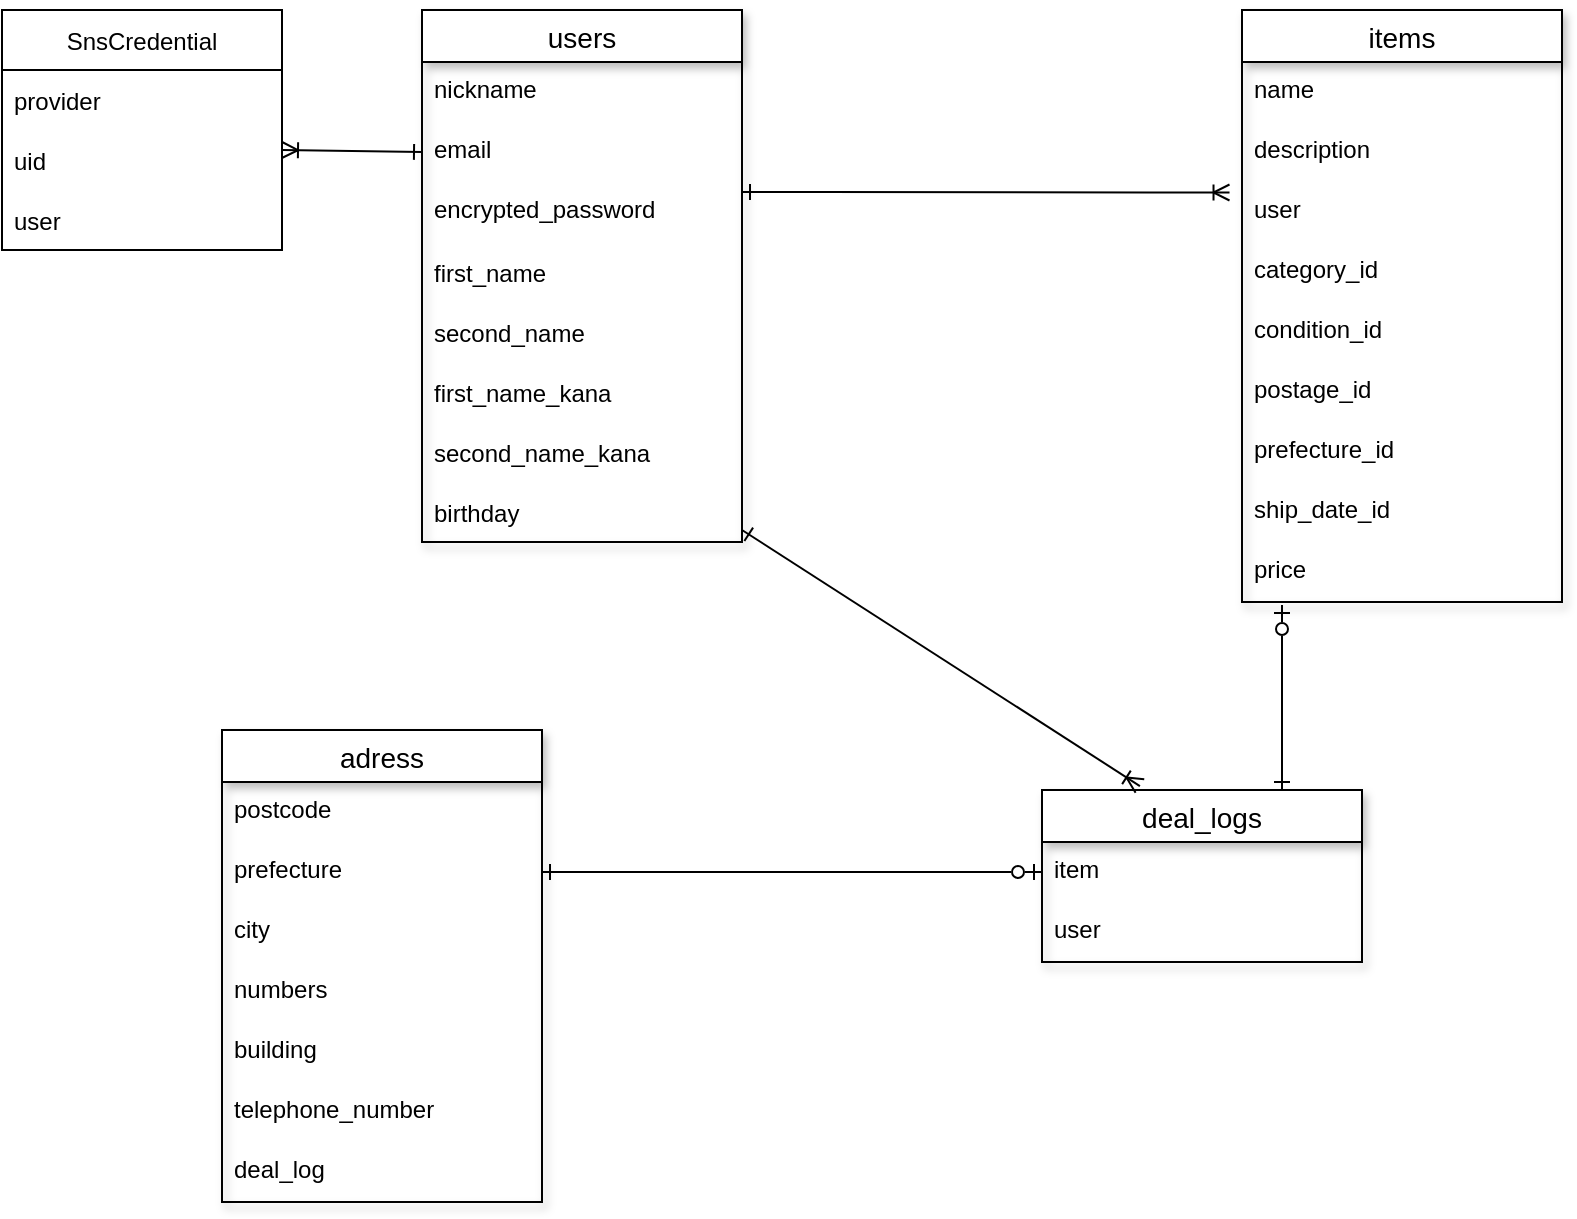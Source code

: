 <mxfile>
    <diagram id="KFD2RZElx-ygSJPdWhXE" name="ページ1">
        <mxGraphModel dx="512" dy="555" grid="1" gridSize="10" guides="1" tooltips="1" connect="1" arrows="1" fold="1" page="1" pageScale="1" pageWidth="827" pageHeight="1169" math="0" shadow="0">
            <root>
                <mxCell id="0"/>
                <mxCell id="1" parent="0"/>
                <mxCell id="4" value="users" style="swimlane;fontStyle=0;childLayout=stackLayout;horizontal=1;startSize=26;horizontalStack=0;resizeParent=1;resizeParentMax=0;resizeLast=0;collapsible=1;marginBottom=0;align=center;fontSize=14;shadow=1;" parent="1" vertex="1">
                    <mxGeometry x="230" y="40" width="160" height="266" as="geometry">
                        <mxRectangle x="40" y="40" width="70" height="26" as="alternateBounds"/>
                    </mxGeometry>
                </mxCell>
                <mxCell id="5" value="nickname" style="text;strokeColor=none;fillColor=none;spacingLeft=4;spacingRight=4;overflow=hidden;rotatable=0;points=[[0,0.5],[1,0.5]];portConstraint=eastwest;fontSize=12;" parent="4" vertex="1">
                    <mxGeometry y="26" width="160" height="30" as="geometry"/>
                </mxCell>
                <mxCell id="6" value="email" style="text;strokeColor=none;fillColor=none;spacingLeft=4;spacingRight=4;overflow=hidden;rotatable=0;points=[[0,0.5],[1,0.5]];portConstraint=eastwest;fontSize=12;" parent="4" vertex="1">
                    <mxGeometry y="56" width="160" height="30" as="geometry"/>
                </mxCell>
                <mxCell id="7" value="encrypted_password" style="text;strokeColor=none;fillColor=none;spacingLeft=4;spacingRight=4;overflow=hidden;rotatable=0;points=[[0,0.5],[1,0.5]];portConstraint=eastwest;fontSize=12;rounded=0;" parent="4" vertex="1">
                    <mxGeometry y="86" width="160" height="30" as="geometry"/>
                </mxCell>
                <mxCell id="18" value="first_name" style="text;strokeColor=none;fillColor=none;spacingLeft=4;spacingRight=4;overflow=hidden;rotatable=0;points=[[0,0.5],[1,0.5]];portConstraint=eastwest;fontSize=12;rounded=0;verticalAlign=middle;" parent="4" vertex="1">
                    <mxGeometry y="116" width="160" height="30" as="geometry"/>
                </mxCell>
                <mxCell id="19" value="second_name" style="text;strokeColor=none;fillColor=none;spacingLeft=4;spacingRight=4;overflow=hidden;rotatable=0;points=[[0,0.5],[1,0.5]];portConstraint=eastwest;fontSize=12;rounded=0;verticalAlign=middle;" parent="4" vertex="1">
                    <mxGeometry y="146" width="160" height="30" as="geometry"/>
                </mxCell>
                <mxCell id="22" value="first_name_kana" style="text;strokeColor=none;fillColor=none;spacingLeft=4;spacingRight=4;overflow=hidden;rotatable=0;points=[[0,0.5],[1,0.5]];portConstraint=eastwest;fontSize=12;rounded=0;verticalAlign=middle;" parent="4" vertex="1">
                    <mxGeometry y="176" width="160" height="30" as="geometry"/>
                </mxCell>
                <mxCell id="21" value="second_name_kana" style="text;strokeColor=none;fillColor=none;spacingLeft=4;spacingRight=4;overflow=hidden;rotatable=0;points=[[0,0.5],[1,0.5]];portConstraint=eastwest;fontSize=12;rounded=0;verticalAlign=middle;" parent="4" vertex="1">
                    <mxGeometry y="206" width="160" height="30" as="geometry"/>
                </mxCell>
                <mxCell id="20" value="birthday" style="text;strokeColor=none;fillColor=none;spacingLeft=4;spacingRight=4;overflow=hidden;rotatable=0;points=[[0,0.5],[1,0.5]];portConstraint=eastwest;fontSize=12;rounded=0;verticalAlign=middle;" parent="4" vertex="1">
                    <mxGeometry y="236" width="160" height="30" as="geometry"/>
                </mxCell>
                <mxCell id="65" style="edgeStyle=none;html=1;entryX=0.75;entryY=0;entryDx=0;entryDy=0;startArrow=ERzeroToOne;startFill=0;endArrow=ERone;endFill=0;entryPerimeter=0;exitX=0.125;exitY=1.05;exitDx=0;exitDy=0;exitPerimeter=0;" parent="1" source="27" target="34" edge="1">
                    <mxGeometry relative="1" as="geometry">
                        <mxPoint x="660" y="330" as="sourcePoint"/>
                    </mxGeometry>
                </mxCell>
                <mxCell id="23" value="items" style="swimlane;fontStyle=0;childLayout=stackLayout;horizontal=1;startSize=26;horizontalStack=0;resizeParent=1;resizeParentMax=0;resizeLast=0;collapsible=1;marginBottom=0;align=center;fontSize=14;rounded=0;shadow=1;html=0;" parent="1" vertex="1">
                    <mxGeometry x="640" y="40" width="160" height="296" as="geometry"/>
                </mxCell>
                <mxCell id="24" value="name" style="text;strokeColor=none;fillColor=none;spacingLeft=4;spacingRight=4;overflow=hidden;rotatable=0;points=[[0,0.5],[1,0.5]];portConstraint=eastwest;fontSize=12;rounded=0;shadow=1;html=0;" parent="23" vertex="1">
                    <mxGeometry y="26" width="160" height="30" as="geometry"/>
                </mxCell>
                <mxCell id="25" value="description" style="text;strokeColor=none;fillColor=none;spacingLeft=4;spacingRight=4;overflow=hidden;rotatable=0;points=[[0,0.5],[1,0.5]];portConstraint=eastwest;fontSize=12;rounded=0;shadow=1;html=0;" parent="23" vertex="1">
                    <mxGeometry y="56" width="160" height="30" as="geometry"/>
                </mxCell>
                <mxCell id="59" value="user" style="text;strokeColor=none;fillColor=none;spacingLeft=4;spacingRight=4;overflow=hidden;rotatable=0;points=[[0,0.5],[1,0.5]];portConstraint=eastwest;fontSize=12;rounded=0;shadow=1;html=0;" parent="23" vertex="1">
                    <mxGeometry y="86" width="160" height="30" as="geometry"/>
                </mxCell>
                <mxCell id="32" value="category_id" style="text;strokeColor=none;fillColor=none;spacingLeft=4;spacingRight=4;overflow=hidden;rotatable=0;points=[[0,0.5],[1,0.5]];portConstraint=eastwest;fontSize=12;rounded=0;shadow=1;html=0;" parent="23" vertex="1">
                    <mxGeometry y="116" width="160" height="30" as="geometry"/>
                </mxCell>
                <mxCell id="31" value="condition_id" style="text;strokeColor=none;fillColor=none;spacingLeft=4;spacingRight=4;overflow=hidden;rotatable=0;points=[[0,0.5],[1,0.5]];portConstraint=eastwest;fontSize=12;rounded=0;shadow=1;html=0;" parent="23" vertex="1">
                    <mxGeometry y="146" width="160" height="30" as="geometry"/>
                </mxCell>
                <mxCell id="30" value="postage_id" style="text;strokeColor=none;fillColor=none;spacingLeft=4;spacingRight=4;overflow=hidden;rotatable=0;points=[[0,0.5],[1,0.5]];portConstraint=eastwest;fontSize=12;rounded=0;shadow=1;html=0;" parent="23" vertex="1">
                    <mxGeometry y="176" width="160" height="30" as="geometry"/>
                </mxCell>
                <mxCell id="29" value="prefecture_id" style="text;strokeColor=none;fillColor=none;spacingLeft=4;spacingRight=4;overflow=hidden;rotatable=0;points=[[0,0.5],[1,0.5]];portConstraint=eastwest;fontSize=12;rounded=0;shadow=1;html=0;" parent="23" vertex="1">
                    <mxGeometry y="206" width="160" height="30" as="geometry"/>
                </mxCell>
                <mxCell id="28" value="ship_date_id" style="text;strokeColor=none;fillColor=none;spacingLeft=4;spacingRight=4;overflow=hidden;rotatable=0;points=[[0,0.5],[1,0.5]];portConstraint=eastwest;fontSize=12;rounded=0;shadow=1;html=0;" parent="23" vertex="1">
                    <mxGeometry y="236" width="160" height="30" as="geometry"/>
                </mxCell>
                <mxCell id="27" value="price" style="text;strokeColor=none;fillColor=none;spacingLeft=4;spacingRight=4;overflow=hidden;rotatable=0;points=[[0,0.5],[1,0.5]];portConstraint=eastwest;fontSize=12;rounded=0;shadow=1;html=0;" parent="23" vertex="1">
                    <mxGeometry y="266" width="160" height="30" as="geometry"/>
                </mxCell>
                <mxCell id="33" value="" style="edgeStyle=entityRelationEdgeStyle;fontSize=12;html=1;endArrow=ERoneToMany;startArrow=ERone;entryX=-0.039;entryY=0.175;entryDx=0;entryDy=0;entryPerimeter=0;startFill=0;endFill=0;" parent="1" target="59" edge="1">
                    <mxGeometry width="100" height="100" relative="1" as="geometry">
                        <mxPoint x="390" y="131" as="sourcePoint"/>
                        <mxPoint x="460" y="230" as="targetPoint"/>
                    </mxGeometry>
                </mxCell>
                <mxCell id="34" value="deal_logs" style="swimlane;fontStyle=0;childLayout=stackLayout;horizontal=1;startSize=26;horizontalStack=0;resizeParent=1;resizeParentMax=0;resizeLast=0;collapsible=1;marginBottom=0;align=center;fontSize=14;rounded=0;shadow=1;html=0;" parent="1" vertex="1">
                    <mxGeometry x="540" y="430" width="160" height="86" as="geometry"/>
                </mxCell>
                <mxCell id="35" value="item" style="text;strokeColor=none;fillColor=none;spacingLeft=4;spacingRight=4;overflow=hidden;rotatable=0;points=[[0,0.5],[1,0.5]];portConstraint=eastwest;fontSize=12;rounded=0;shadow=1;html=0;" parent="34" vertex="1">
                    <mxGeometry y="26" width="160" height="30" as="geometry"/>
                </mxCell>
                <mxCell id="36" value="user" style="text;strokeColor=none;fillColor=none;spacingLeft=4;spacingRight=4;overflow=hidden;rotatable=0;points=[[0,0.5],[1,0.5]];portConstraint=eastwest;fontSize=12;rounded=0;shadow=1;html=0;" parent="34" vertex="1">
                    <mxGeometry y="56" width="160" height="30" as="geometry"/>
                </mxCell>
                <mxCell id="48" value="adress" style="swimlane;fontStyle=0;childLayout=stackLayout;horizontal=1;startSize=26;horizontalStack=0;resizeParent=1;resizeParentMax=0;resizeLast=0;collapsible=1;marginBottom=0;align=center;fontSize=14;rounded=0;shadow=1;html=0;" parent="1" vertex="1">
                    <mxGeometry x="130" y="400" width="160" height="236" as="geometry"/>
                </mxCell>
                <mxCell id="49" value="postcode" style="text;strokeColor=none;fillColor=none;spacingLeft=4;spacingRight=4;overflow=hidden;rotatable=0;points=[[0,0.5],[1,0.5]];portConstraint=eastwest;fontSize=12;rounded=0;shadow=1;html=0;" parent="48" vertex="1">
                    <mxGeometry y="26" width="160" height="30" as="geometry"/>
                </mxCell>
                <mxCell id="50" value="prefecture" style="text;strokeColor=none;fillColor=none;spacingLeft=4;spacingRight=4;overflow=hidden;rotatable=0;points=[[0,0.5],[1,0.5]];portConstraint=eastwest;fontSize=12;rounded=0;shadow=1;html=0;" parent="48" vertex="1">
                    <mxGeometry y="56" width="160" height="30" as="geometry"/>
                </mxCell>
                <mxCell id="51" value="city" style="text;strokeColor=none;fillColor=none;spacingLeft=4;spacingRight=4;overflow=hidden;rotatable=0;points=[[0,0.5],[1,0.5]];portConstraint=eastwest;fontSize=12;rounded=0;shadow=1;html=0;" parent="48" vertex="1">
                    <mxGeometry y="86" width="160" height="30" as="geometry"/>
                </mxCell>
                <mxCell id="58" value="numbers" style="text;strokeColor=none;fillColor=none;spacingLeft=4;spacingRight=4;overflow=hidden;rotatable=0;points=[[0,0.5],[1,0.5]];portConstraint=eastwest;fontSize=12;rounded=0;shadow=1;html=0;" parent="48" vertex="1">
                    <mxGeometry y="116" width="160" height="30" as="geometry"/>
                </mxCell>
                <mxCell id="57" value="building" style="text;strokeColor=none;fillColor=none;spacingLeft=4;spacingRight=4;overflow=hidden;rotatable=0;points=[[0,0.5],[1,0.5]];portConstraint=eastwest;fontSize=12;rounded=0;shadow=1;html=0;" parent="48" vertex="1">
                    <mxGeometry y="146" width="160" height="30" as="geometry"/>
                </mxCell>
                <mxCell id="56" value="telephone_number" style="text;strokeColor=none;fillColor=none;spacingLeft=4;spacingRight=4;overflow=hidden;rotatable=0;points=[[0,0.5],[1,0.5]];portConstraint=eastwest;fontSize=12;rounded=0;shadow=1;html=0;" parent="48" vertex="1">
                    <mxGeometry y="176" width="160" height="30" as="geometry"/>
                </mxCell>
                <mxCell id="71" value="deal_log" style="text;strokeColor=none;fillColor=none;spacingLeft=4;spacingRight=4;overflow=hidden;rotatable=0;points=[[0,0.5],[1,0.5]];portConstraint=eastwest;fontSize=12;rounded=0;shadow=1;html=0;" parent="48" vertex="1">
                    <mxGeometry y="206" width="160" height="30" as="geometry"/>
                </mxCell>
                <mxCell id="66" style="edgeStyle=none;html=1;entryX=0.306;entryY=-0.023;entryDx=0;entryDy=0;entryPerimeter=0;startArrow=ERone;startFill=0;endArrow=ERoneToMany;endFill=0;" parent="1" target="34" edge="1">
                    <mxGeometry relative="1" as="geometry">
                        <mxPoint x="390" y="300" as="sourcePoint"/>
                    </mxGeometry>
                </mxCell>
                <mxCell id="67" style="edgeStyle=none;html=1;entryX=1;entryY=0.5;entryDx=0;entryDy=0;startArrow=ERzeroToOne;startFill=0;endArrow=ERone;endFill=0;" parent="1" source="35" target="50" edge="1">
                    <mxGeometry relative="1" as="geometry"/>
                </mxCell>
                <mxCell id="72" value="SnsCredential" style="swimlane;fontStyle=0;childLayout=stackLayout;horizontal=1;startSize=30;horizontalStack=0;resizeParent=1;resizeParentMax=0;resizeLast=0;collapsible=1;marginBottom=0;" vertex="1" parent="1">
                    <mxGeometry x="20" y="40" width="140" height="120" as="geometry"/>
                </mxCell>
                <mxCell id="73" value="provider" style="text;strokeColor=none;fillColor=none;align=left;verticalAlign=middle;spacingLeft=4;spacingRight=4;overflow=hidden;points=[[0,0.5],[1,0.5]];portConstraint=eastwest;rotatable=0;" vertex="1" parent="72">
                    <mxGeometry y="30" width="140" height="30" as="geometry"/>
                </mxCell>
                <mxCell id="74" value="uid" style="text;strokeColor=none;fillColor=none;align=left;verticalAlign=middle;spacingLeft=4;spacingRight=4;overflow=hidden;points=[[0,0.5],[1,0.5]];portConstraint=eastwest;rotatable=0;" vertex="1" parent="72">
                    <mxGeometry y="60" width="140" height="30" as="geometry"/>
                </mxCell>
                <mxCell id="76" value="user" style="text;strokeColor=none;fillColor=none;align=left;verticalAlign=middle;spacingLeft=4;spacingRight=4;overflow=hidden;points=[[0,0.5],[1,0.5]];portConstraint=eastwest;rotatable=0;" vertex="1" parent="72">
                    <mxGeometry y="90" width="140" height="30" as="geometry"/>
                </mxCell>
                <mxCell id="77" style="edgeStyle=none;html=1;exitX=0;exitY=0.5;exitDx=0;exitDy=0;endArrow=ERoneToMany;endFill=0;startArrow=ERone;startFill=0;" edge="1" parent="1" source="6">
                    <mxGeometry relative="1" as="geometry">
                        <mxPoint x="160" y="110" as="targetPoint"/>
                    </mxGeometry>
                </mxCell>
            </root>
        </mxGraphModel>
    </diagram>
</mxfile>